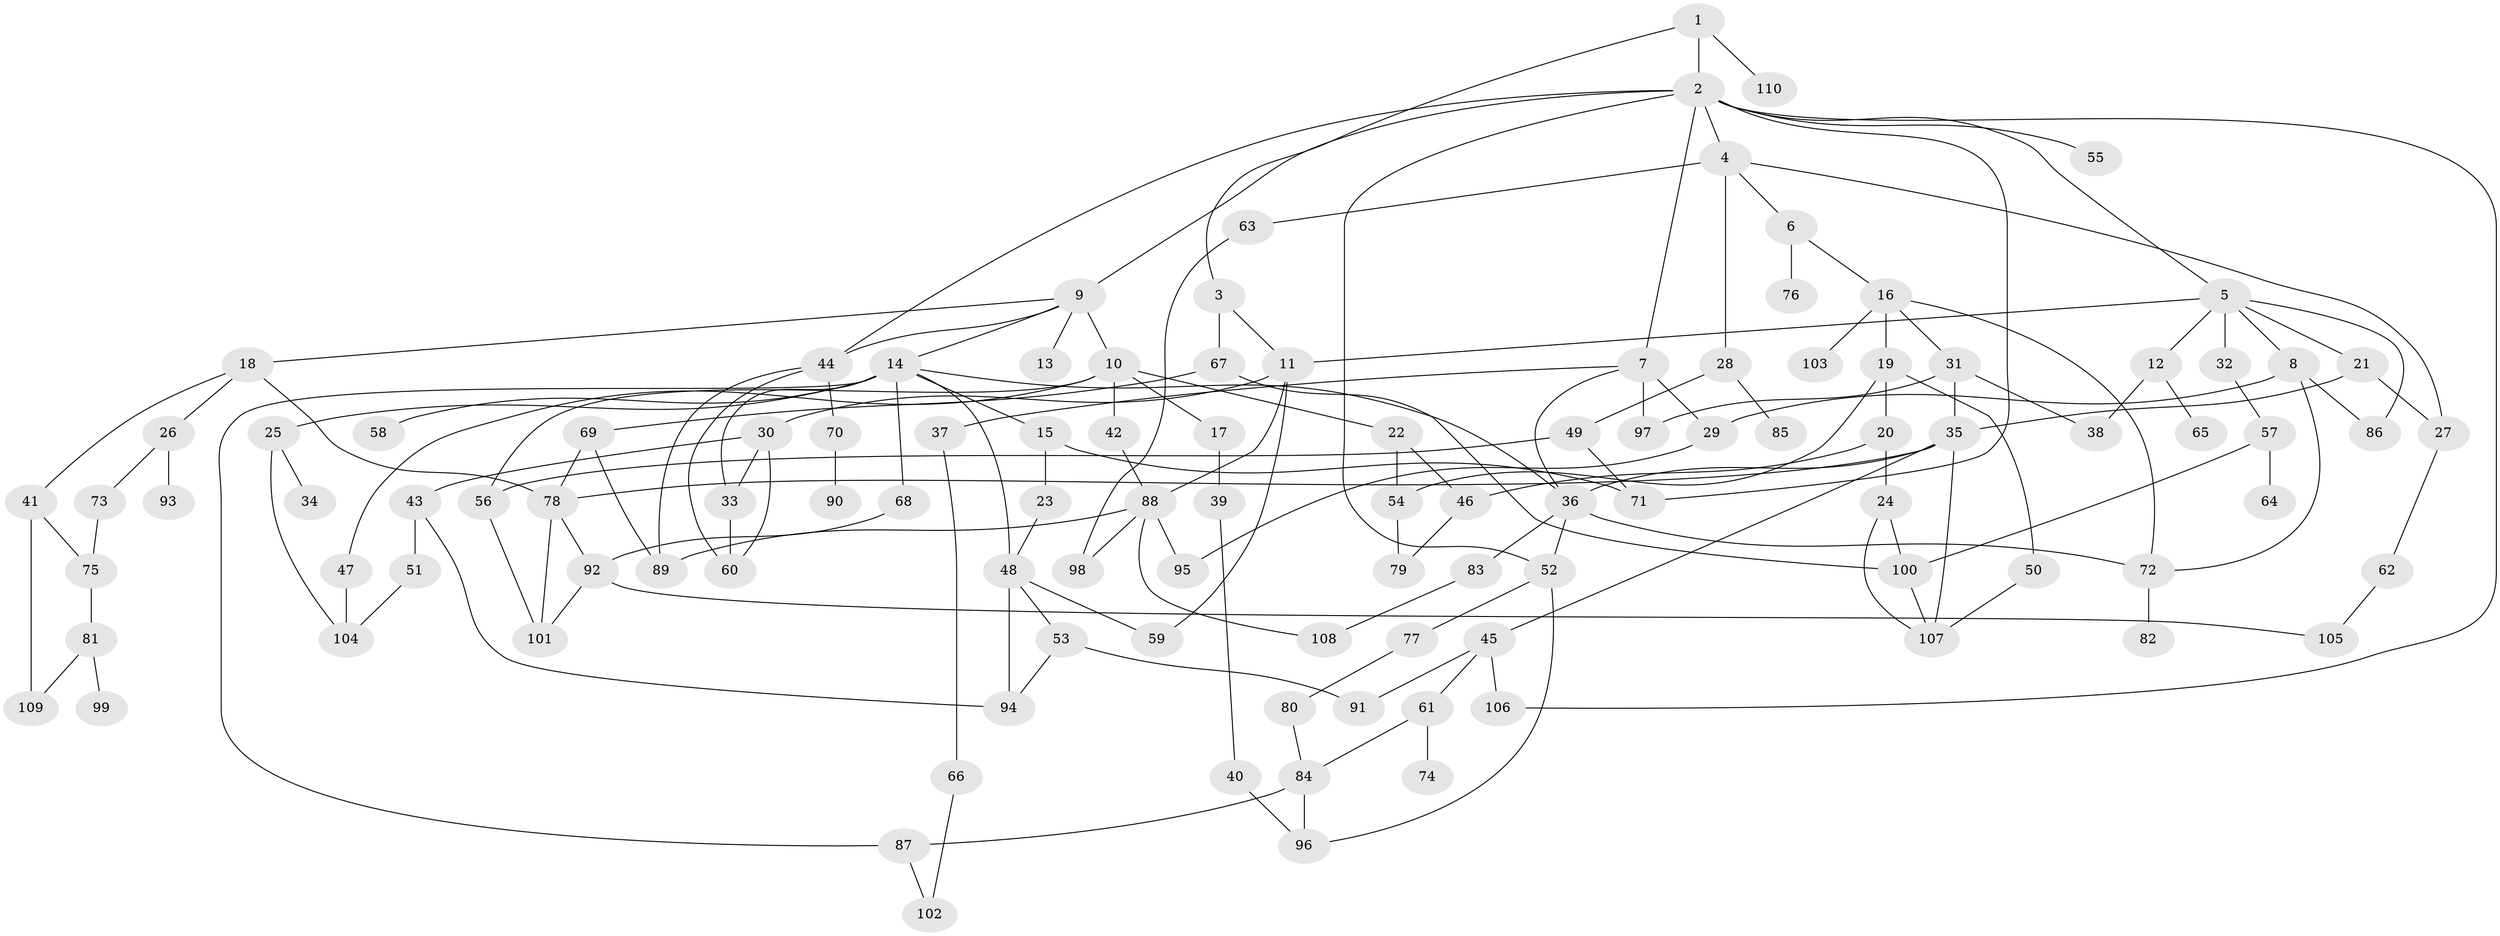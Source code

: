 // coarse degree distribution, {10: 0.012987012987012988, 6: 0.05194805194805195, 5: 0.06493506493506493, 7: 0.025974025974025976, 3: 0.2597402597402597, 4: 0.14285714285714285, 8: 0.025974025974025976, 1: 0.15584415584415584, 9: 0.012987012987012988, 2: 0.24675324675324675}
// Generated by graph-tools (version 1.1) at 2025/51/02/27/25 19:51:39]
// undirected, 110 vertices, 163 edges
graph export_dot {
graph [start="1"]
  node [color=gray90,style=filled];
  1;
  2;
  3;
  4;
  5;
  6;
  7;
  8;
  9;
  10;
  11;
  12;
  13;
  14;
  15;
  16;
  17;
  18;
  19;
  20;
  21;
  22;
  23;
  24;
  25;
  26;
  27;
  28;
  29;
  30;
  31;
  32;
  33;
  34;
  35;
  36;
  37;
  38;
  39;
  40;
  41;
  42;
  43;
  44;
  45;
  46;
  47;
  48;
  49;
  50;
  51;
  52;
  53;
  54;
  55;
  56;
  57;
  58;
  59;
  60;
  61;
  62;
  63;
  64;
  65;
  66;
  67;
  68;
  69;
  70;
  71;
  72;
  73;
  74;
  75;
  76;
  77;
  78;
  79;
  80;
  81;
  82;
  83;
  84;
  85;
  86;
  87;
  88;
  89;
  90;
  91;
  92;
  93;
  94;
  95;
  96;
  97;
  98;
  99;
  100;
  101;
  102;
  103;
  104;
  105;
  106;
  107;
  108;
  109;
  110;
  1 -- 2;
  1 -- 3;
  1 -- 110;
  2 -- 4;
  2 -- 5;
  2 -- 7;
  2 -- 9;
  2 -- 44;
  2 -- 55;
  2 -- 52;
  2 -- 106;
  2 -- 71;
  3 -- 67;
  3 -- 11;
  4 -- 6;
  4 -- 27;
  4 -- 28;
  4 -- 63;
  5 -- 8;
  5 -- 11;
  5 -- 12;
  5 -- 21;
  5 -- 32;
  5 -- 86;
  6 -- 16;
  6 -- 76;
  7 -- 29;
  7 -- 36;
  7 -- 37;
  7 -- 97;
  8 -- 72;
  8 -- 86;
  8 -- 29;
  9 -- 10;
  9 -- 13;
  9 -- 14;
  9 -- 18;
  9 -- 44;
  10 -- 17;
  10 -- 22;
  10 -- 42;
  10 -- 47;
  10 -- 56;
  11 -- 30;
  11 -- 59;
  11 -- 88;
  12 -- 38;
  12 -- 65;
  14 -- 15;
  14 -- 25;
  14 -- 48;
  14 -- 58;
  14 -- 68;
  14 -- 87;
  14 -- 36;
  14 -- 33;
  15 -- 23;
  15 -- 71;
  16 -- 19;
  16 -- 31;
  16 -- 103;
  16 -- 72;
  17 -- 39;
  18 -- 26;
  18 -- 41;
  18 -- 78;
  19 -- 20;
  19 -- 50;
  19 -- 54;
  20 -- 24;
  20 -- 46;
  21 -- 35;
  21 -- 27;
  22 -- 46;
  22 -- 54;
  23 -- 48;
  24 -- 107;
  24 -- 100;
  25 -- 34;
  25 -- 104;
  26 -- 73;
  26 -- 93;
  27 -- 62;
  28 -- 49;
  28 -- 85;
  29 -- 95;
  30 -- 33;
  30 -- 43;
  30 -- 60;
  31 -- 35;
  31 -- 97;
  31 -- 38;
  32 -- 57;
  33 -- 60;
  35 -- 45;
  35 -- 107;
  35 -- 36;
  35 -- 78;
  36 -- 52;
  36 -- 83;
  36 -- 72;
  37 -- 66;
  39 -- 40;
  40 -- 96;
  41 -- 75;
  41 -- 109;
  42 -- 88;
  43 -- 51;
  43 -- 94;
  44 -- 60;
  44 -- 70;
  44 -- 89;
  45 -- 61;
  45 -- 91;
  45 -- 106;
  46 -- 79;
  47 -- 104;
  48 -- 53;
  48 -- 94;
  48 -- 59;
  49 -- 56;
  49 -- 71;
  50 -- 107;
  51 -- 104;
  52 -- 77;
  52 -- 96;
  53 -- 91;
  53 -- 94;
  54 -- 79;
  56 -- 101;
  57 -- 64;
  57 -- 100;
  61 -- 74;
  61 -- 84;
  62 -- 105;
  63 -- 98;
  66 -- 102;
  67 -- 69;
  67 -- 100;
  68 -- 92;
  69 -- 78;
  69 -- 89;
  70 -- 90;
  72 -- 82;
  73 -- 75;
  75 -- 81;
  77 -- 80;
  78 -- 92;
  78 -- 101;
  80 -- 84;
  81 -- 99;
  81 -- 109;
  83 -- 108;
  84 -- 96;
  84 -- 87;
  87 -- 102;
  88 -- 95;
  88 -- 108;
  88 -- 89;
  88 -- 98;
  92 -- 101;
  92 -- 105;
  100 -- 107;
}
